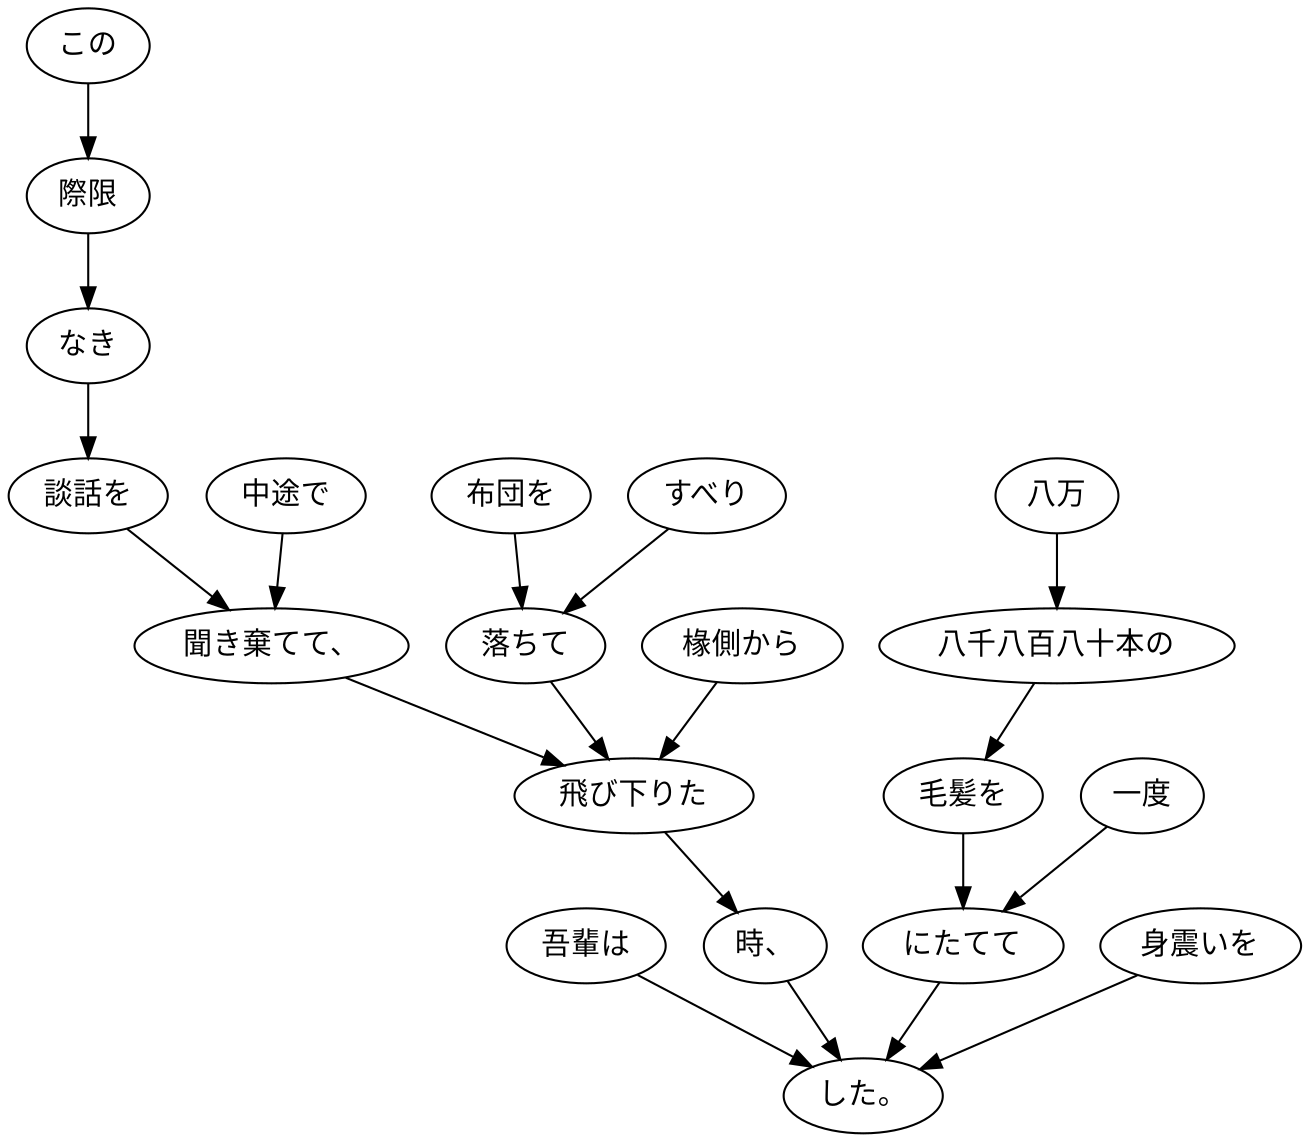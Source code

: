 digraph graph1303 {
	node0 [label="吾輩は"];
	node1 [label="この"];
	node2 [label="際限"];
	node3 [label="なき"];
	node4 [label="談話を"];
	node5 [label="中途で"];
	node6 [label="聞き棄てて、"];
	node7 [label="布団を"];
	node8 [label="すべり"];
	node9 [label="落ちて"];
	node10 [label="椽側から"];
	node11 [label="飛び下りた"];
	node12 [label="時、"];
	node13 [label="八万"];
	node14 [label="八千八百八十本の"];
	node15 [label="毛髪を"];
	node16 [label="一度"];
	node17 [label="にたてて"];
	node18 [label="身震いを"];
	node19 [label="した。"];
	node0 -> node19;
	node1 -> node2;
	node2 -> node3;
	node3 -> node4;
	node4 -> node6;
	node5 -> node6;
	node6 -> node11;
	node7 -> node9;
	node8 -> node9;
	node9 -> node11;
	node10 -> node11;
	node11 -> node12;
	node12 -> node19;
	node13 -> node14;
	node14 -> node15;
	node15 -> node17;
	node16 -> node17;
	node17 -> node19;
	node18 -> node19;
}
